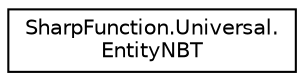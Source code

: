 digraph "Graphical Class Hierarchy"
{
 // LATEX_PDF_SIZE
  edge [fontname="Helvetica",fontsize="10",labelfontname="Helvetica",labelfontsize="10"];
  node [fontname="Helvetica",fontsize="10",shape=record];
  rankdir="LR";
  Node0 [label="SharpFunction.Universal.\lEntityNBT",height=0.2,width=0.4,color="black", fillcolor="white", style="filled",URL="$class_sharp_function_1_1_universal_1_1_entity_n_b_t.html",tooltip="Contains some simple NBT data of an entity"];
}
